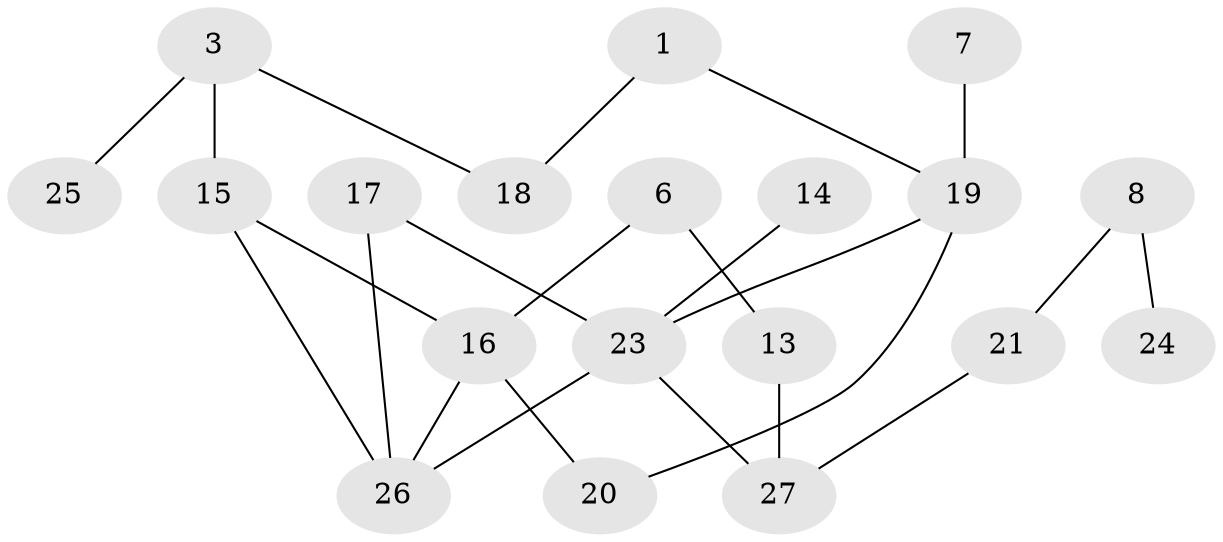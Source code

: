 // original degree distribution, {2: 0.16981132075471697, 1: 0.37735849056603776, 4: 0.07547169811320754, 3: 0.1509433962264151, 0: 0.1509433962264151, 5: 0.03773584905660377, 6: 0.03773584905660377}
// Generated by graph-tools (version 1.1) at 2025/00/03/09/25 03:00:52]
// undirected, 19 vertices, 23 edges
graph export_dot {
graph [start="1"]
  node [color=gray90,style=filled];
  1;
  3;
  6;
  7;
  8;
  13;
  14;
  15;
  16;
  17;
  18;
  19;
  20;
  21;
  23;
  24;
  25;
  26;
  27;
  1 -- 18 [weight=1.0];
  1 -- 19 [weight=1.0];
  3 -- 15 [weight=1.0];
  3 -- 18 [weight=1.0];
  3 -- 25 [weight=1.0];
  6 -- 13 [weight=1.0];
  6 -- 16 [weight=1.0];
  7 -- 19 [weight=1.0];
  8 -- 21 [weight=1.0];
  8 -- 24 [weight=1.0];
  13 -- 27 [weight=1.0];
  14 -- 23 [weight=1.0];
  15 -- 16 [weight=1.0];
  15 -- 26 [weight=1.0];
  16 -- 20 [weight=1.0];
  16 -- 26 [weight=1.0];
  17 -- 23 [weight=1.0];
  17 -- 26 [weight=1.0];
  19 -- 20 [weight=1.0];
  19 -- 23 [weight=1.0];
  21 -- 27 [weight=1.0];
  23 -- 26 [weight=1.0];
  23 -- 27 [weight=1.0];
}
